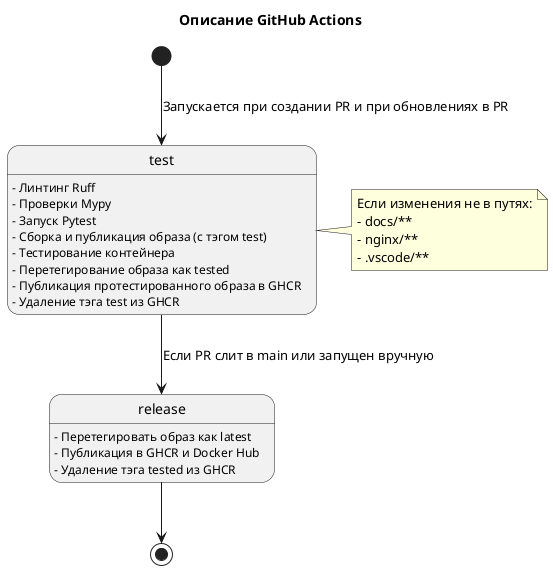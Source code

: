@startuml actions
title Описание GitHub Actions

[*] --> test : Запускается при создании PR и при обновлениях в PR

test : - Линтинг Ruff
test : - Проверки Mypy
test : - Запуск Pytest
test : - Сборка и публикация образа (с тэгом test)
test : - Тестирование контейнера
test : - Перетегирование образа как tested
test : - Публикация протестированного образа в GHCR
test : - Удаление тэга test из GHCR

test --> release : Если PR слит в main или запущен вручную

release : - Перетегировать образ как latest
release : - Публикация в GHCR и Docker Hub
release : - Удаление тэга tested из GHCR

release --> [*]

note right of test
  Если изменения не в путях:
  - docs/**
  - nginx/**
  - .vscode/**
end note

@enduml
